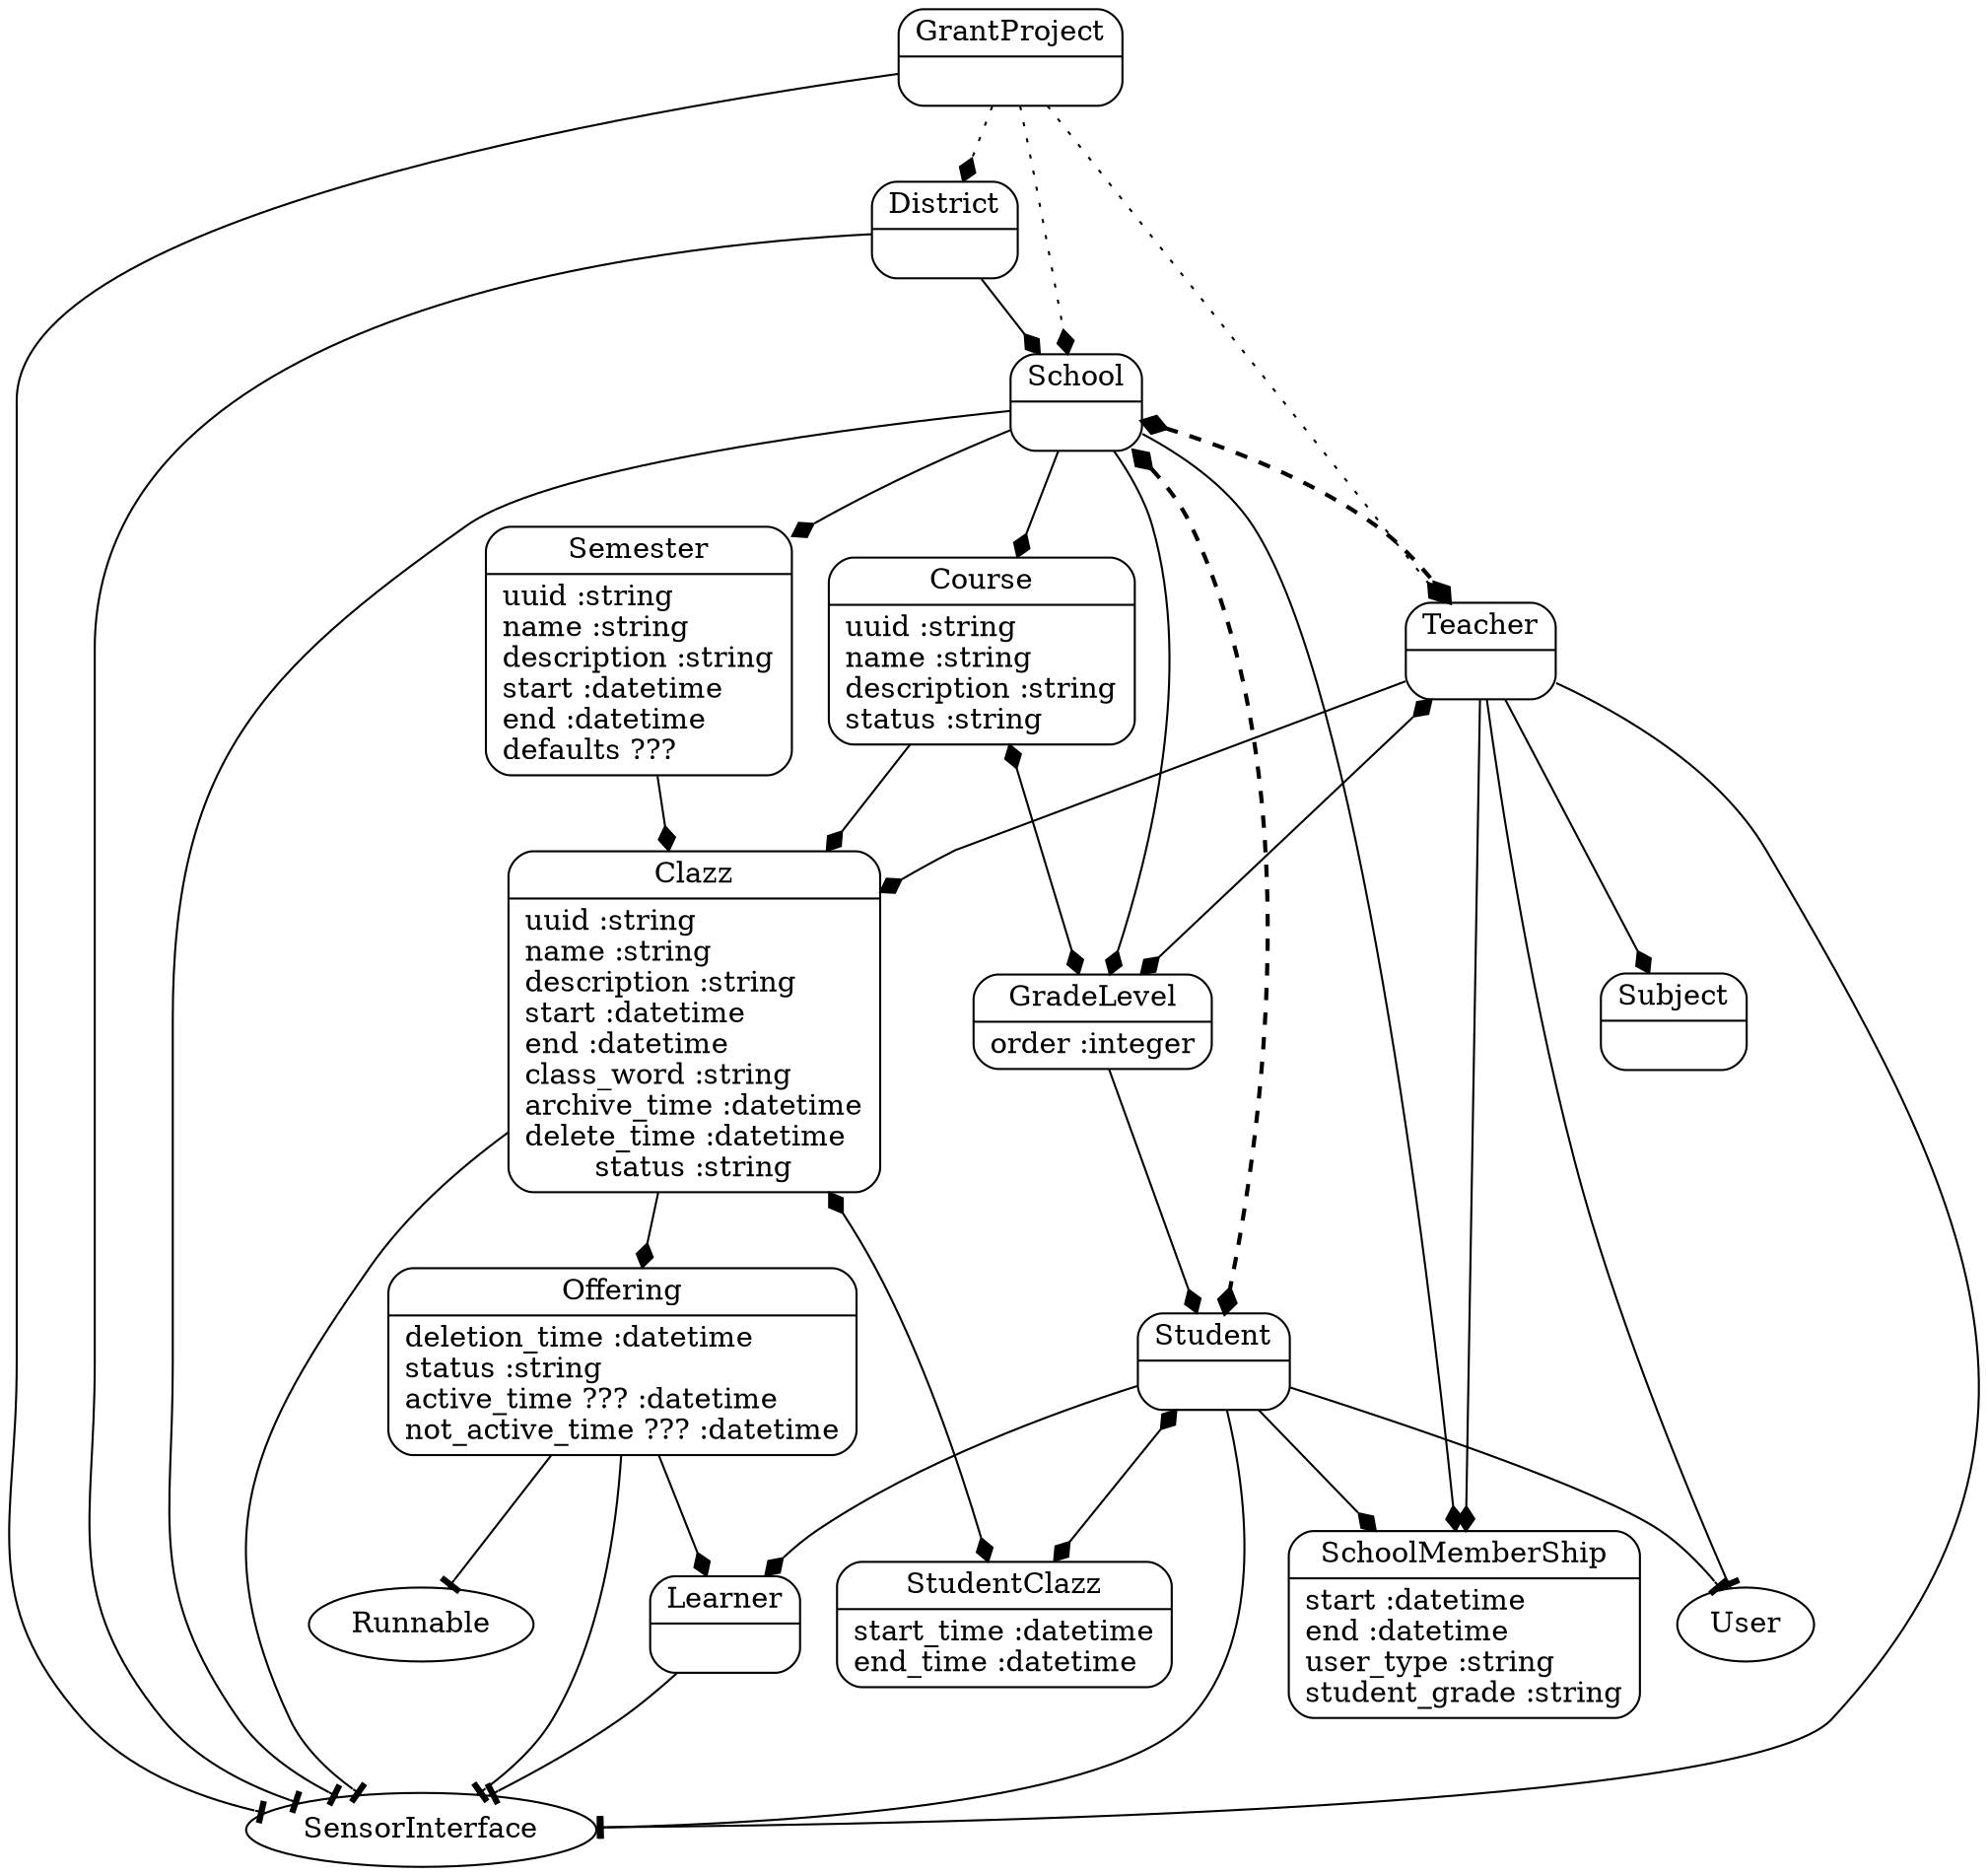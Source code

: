 digraph models_diagram {
  "Course" [shape=Mrecord, label="{Course|uuid :string\lname :string\ldescription :string\lstatus :string\l}"]
	"Semester" [shape=Mrecord, label="{Semester|uuid :string\lname :string\ldescription :string\lstart :datetime\lend :datetime\ldefaults ???\l}"]
	"Clazz" [shape=Mrecord, label="{Clazz|uuid :string\lname :string\ldescription :string\lstart :datetime\lend :datetime\lclass_word :string\larchive_time :datetime\ldelete_time :datetime\lstatus :string}"]
	"SchoolMembership" [shape=Mrecord, label="{SchoolMemberShip|start :datetime\lend :datetime\luser_type :string\lstudent_grade :string\l}"]
	"GradeLevel" [shape=Mrecord, label="{GradeLevel|order :integer}"]
	"Subject" [shape=Mrecord, label="{Subject|\l}"]
	"StudentClazz" [shape=Mrecord, label="{StudentClazz|start_time :datetime\lend_time :datetime\l}"]
	"Offering" [shape=Mrecord, label="{Offering|deletion_time :datetime\lstatus :string\lactive_time ??? :datetime\lnot_active_time ??? :datetime}"]
	"Learner" [shape=Mrecord, label="{Learner|\l}"]
	"District" [shape=Mrecord, label="{District|\l}"]
	"GrantProject" [shape=Mrecord, label="{GrantProject|\l}"]
	"School" [shape=Mrecord, label="{School|\l}"]
	"Teacher" [shape=Mrecord, label="{Teacher|\l}"]
	"Student" [shape=Mrecord, label="{Student|\l}"]
	
	"School" -> "Course" [arrowtail=none, arrowhead=diamond, dir=both]
	"School" -> "Semester" [arrowtail=none, arrowhead=diamond, dir=both]
	"Course" -> "Clazz" [arrowtail=none, arrowhead=diamond, dir=both]
	"Semester" -> "Clazz" [arrowtail=none, arrowhead=diamond, dir=both]
	"Teacher" -> "Clazz" [arrowtail=none, arrowhead=diamond, dir=both]
	"Clazz" -> "Offering" [arrowtail=none, arrowhead=diamond, dir=both]
	"Clazz" -> "SensorInterface" [arrowtail=none, arrowhead=tee, dir=both]
	"School" -> "SchoolMembership" [arrowtail=none, arrowhead=diamond, dir=both]
	"Teacher" -> "SchoolMembership" [arrowtail=none, arrowhead=diamond, dir=both]
	"Student" -> "SchoolMembership"  [arrowtail=none, arrowhead=diamond, dir=both]
	"GradeLevel" -> "Student" [arrowtail=none, arrowhead=diamond, dir=both]
	"Teacher" -> "GradeLevel" [arrowtail=diamond, arrowhead=diamond, dir=both]
	"Teacher" -> "Subject" [arrowtail=none, arrowhead=diamond, dir=both]
	"School" -> "GradeLevel" [arrowtail=none, arrowhead=diamond, dir=both]
	"Course" -> "GradeLevel" [arrowtail=diamond, arrowhead=diamond, dir=both]
	"School" -> "SensorInterface" [arrowtail=none, arrowhead=tee, dir=both]
	"Student" -> "StudentClazz" [arrowtail=diamond, arrowhead=diamond, dir=both]
	"Clazz" -> "StudentClazz" [arrowtail=diamond, arrowhead=diamond, dir=both]
	"Offering" -> "Runnable" [arrowtail=none, arrowhead=tee, dir=both]
	"Offering" -> "SensorInterface" [arrowtail=none, arrowhead=tee, dir=both]
	"Student" -> "Learner" [arrowtail=none, arrowhead=diamond, dir=both]
	"Offering" -> "Learner" [arrowtail=none, arrowhead=diamond, dir=both]
	"Learner" -> "SensorInterface" [arrowtail=none, arrowhead=tee, dir=both]
	"District" -> "School" [arrowtail=none, arrowhead=diamond, dir=both]
	"District" -> "SensorInterface" [arrowtail=none, arrowhead=tee, dir=both]
	"GrantProject" -> "SensorInterface" [arrowtail=none, arrowhead=tee, dir=both]
	"GrantProject" -> "District" [arrowtail=none, arrowhead=diamond, dir=both, style=dotted]
	"GrantProject" -> "School" [arrowtail=none, arrowhead=diamond, dir=both, style=dotted]
	"GrantProject" -> "Teacher" [arrowtail=none, arrowhead=diamond, dir=both, style=dotted]
	"Student" -> "User" [arrowtail=none, arrowhead=tee, dir=both]
	"Teacher" -> "User" [arrowtail=none, arrowhead=tee, dir=both]
	"Student" -> "SensorInterface" [arrowtail=none, arrowhead=tee, dir=both]
	"Teacher" -> "SensorInterface" [arrowtail=none, arrowhead=tee, dir=both]
	"School" -> "Teacher" [arrowtail=diamond, arrowhead=diamond, dir=both, style="dashed,bold"]
	"School" -> "Student" [arrowtail=diamond, arrowhead=diamond, dir=both, style="dashed,bold"]
}